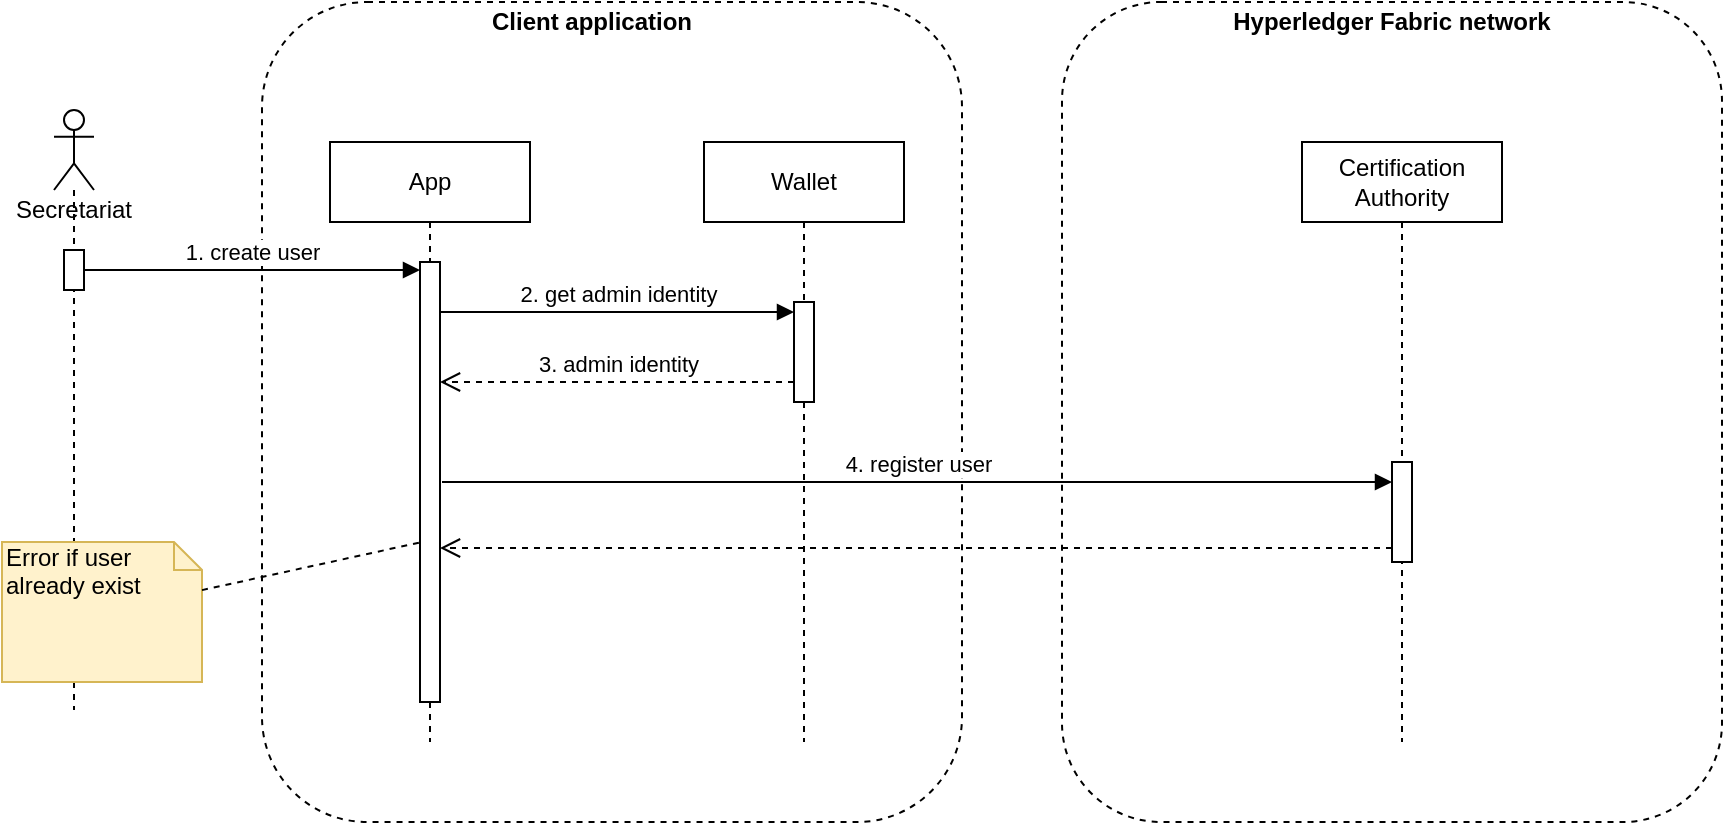 <mxfile version="13.6.4" type="device"><diagram id="8Kuhvap7KvWiUxs71a0d" name="Page-1"><mxGraphModel dx="1422" dy="777" grid="1" gridSize="10" guides="1" tooltips="1" connect="1" arrows="1" fold="1" page="1" pageScale="1" pageWidth="1169" pageHeight="827" math="0" shadow="0"><root><mxCell id="0"/><mxCell id="1" parent="0"/><mxCell id="umRRCxbHKGzIXXVKqV3B-15" value="" style="rounded=1;whiteSpace=wrap;html=1;fillColor=none;dashed=1;" parent="1" vertex="1"><mxGeometry x="630" y="60" width="330" height="410" as="geometry"/></mxCell><mxCell id="umRRCxbHKGzIXXVKqV3B-14" value="" style="rounded=1;whiteSpace=wrap;html=1;fillColor=none;dashed=1;" parent="1" vertex="1"><mxGeometry x="230" y="60" width="350" height="410" as="geometry"/></mxCell><mxCell id="umRRCxbHKGzIXXVKqV3B-1" value="App" style="shape=umlLifeline;perimeter=lifelinePerimeter;whiteSpace=wrap;html=1;container=1;collapsible=0;recursiveResize=0;outlineConnect=0;" parent="1" vertex="1"><mxGeometry x="264" y="130" width="100" height="300" as="geometry"/></mxCell><mxCell id="umRRCxbHKGzIXXVKqV3B-7" value="" style="html=1;points=[];perimeter=orthogonalPerimeter;" parent="umRRCxbHKGzIXXVKqV3B-1" vertex="1"><mxGeometry x="45" y="60" width="10" height="220" as="geometry"/></mxCell><mxCell id="umRRCxbHKGzIXXVKqV3B-2" value="Wallet" style="shape=umlLifeline;perimeter=lifelinePerimeter;whiteSpace=wrap;html=1;container=1;collapsible=0;recursiveResize=0;outlineConnect=0;" parent="1" vertex="1"><mxGeometry x="451" y="130" width="100" height="300" as="geometry"/></mxCell><mxCell id="umRRCxbHKGzIXXVKqV3B-11" value="" style="html=1;points=[];perimeter=orthogonalPerimeter;" parent="umRRCxbHKGzIXXVKqV3B-2" vertex="1"><mxGeometry x="45" y="80" width="10" height="50" as="geometry"/></mxCell><mxCell id="umRRCxbHKGzIXXVKqV3B-3" value="Certification&lt;br&gt;Authority" style="shape=umlLifeline;perimeter=lifelinePerimeter;whiteSpace=wrap;html=1;container=1;collapsible=0;recursiveResize=0;outlineConnect=0;" parent="1" vertex="1"><mxGeometry x="750" y="130" width="100" height="300" as="geometry"/></mxCell><mxCell id="umRRCxbHKGzIXXVKqV3B-10" value="" style="html=1;points=[];perimeter=orthogonalPerimeter;" parent="umRRCxbHKGzIXXVKqV3B-3" vertex="1"><mxGeometry x="45" y="160" width="10" height="50" as="geometry"/></mxCell><mxCell id="umRRCxbHKGzIXXVKqV3B-12" value="2. get admin identity" style="html=1;verticalAlign=bottom;endArrow=block;" parent="1" edge="1"><mxGeometry width="80" relative="1" as="geometry"><mxPoint x="319" y="215" as="sourcePoint"/><mxPoint x="496" y="215" as="targetPoint"/></mxGeometry></mxCell><mxCell id="umRRCxbHKGzIXXVKqV3B-13" value="3. admin identity" style="html=1;verticalAlign=bottom;endArrow=open;dashed=1;endSize=8;" parent="1" edge="1"><mxGeometry relative="1" as="geometry"><mxPoint x="496" y="250" as="sourcePoint"/><mxPoint x="319" y="250" as="targetPoint"/></mxGeometry></mxCell><mxCell id="umRRCxbHKGzIXXVKqV3B-16" value="&lt;b&gt;Client application&lt;/b&gt;" style="text;html=1;strokeColor=none;fillColor=none;align=center;verticalAlign=middle;whiteSpace=wrap;rounded=0;dashed=1;" parent="1" vertex="1"><mxGeometry x="340" y="60" width="110" height="20" as="geometry"/></mxCell><mxCell id="umRRCxbHKGzIXXVKqV3B-17" value="&lt;b&gt;Hyperledger Fabric network&lt;/b&gt;" style="text;html=1;strokeColor=none;fillColor=none;align=center;verticalAlign=middle;whiteSpace=wrap;rounded=0;dashed=1;" parent="1" vertex="1"><mxGeometry x="710" y="60" width="170" height="20" as="geometry"/></mxCell><mxCell id="B5FDzqw3h0z166Dc6GI1-1" value="Secretariat" style="shape=umlLifeline;participant=umlActor;perimeter=lifelinePerimeter;whiteSpace=wrap;html=1;container=1;collapsible=0;recursiveResize=0;verticalAlign=top;spacingTop=36;outlineConnect=0;size=40;" vertex="1" parent="1"><mxGeometry x="126" y="114" width="20" height="300" as="geometry"/></mxCell><mxCell id="B5FDzqw3h0z166Dc6GI1-5" value="" style="html=1;points=[];perimeter=orthogonalPerimeter;" vertex="1" parent="B5FDzqw3h0z166Dc6GI1-1"><mxGeometry x="5" y="70" width="10" height="20" as="geometry"/></mxCell><mxCell id="B5FDzqw3h0z166Dc6GI1-3" value="4. register user" style="html=1;verticalAlign=bottom;endArrow=block;exitX=1.1;exitY=0.5;exitDx=0;exitDy=0;exitPerimeter=0;" edge="1" parent="1" source="umRRCxbHKGzIXXVKqV3B-7" target="umRRCxbHKGzIXXVKqV3B-10"><mxGeometry width="80" relative="1" as="geometry"><mxPoint x="350" y="300" as="sourcePoint"/><mxPoint x="430" y="300" as="targetPoint"/></mxGeometry></mxCell><mxCell id="B5FDzqw3h0z166Dc6GI1-4" value="" style="html=1;verticalAlign=bottom;endArrow=open;dashed=1;endSize=8;" edge="1" parent="1" source="umRRCxbHKGzIXXVKqV3B-10"><mxGeometry relative="1" as="geometry"><mxPoint x="879" y="333" as="sourcePoint"/><mxPoint x="319" y="333" as="targetPoint"/></mxGeometry></mxCell><mxCell id="B5FDzqw3h0z166Dc6GI1-2" value="1. create user" style="html=1;verticalAlign=bottom;endArrow=block;" edge="1" parent="1" source="B5FDzqw3h0z166Dc6GI1-5" target="umRRCxbHKGzIXXVKqV3B-7"><mxGeometry width="80" relative="1" as="geometry"><mxPoint x="120" y="184" as="sourcePoint"/><mxPoint x="200" y="184" as="targetPoint"/></mxGeometry></mxCell><mxCell id="B5FDzqw3h0z166Dc6GI1-6" value="Error if user&lt;br&gt;already exist" style="shape=note;whiteSpace=wrap;html=1;size=14;verticalAlign=top;align=left;spacingTop=-6;fillColor=#fff2cc;strokeColor=#d6b656;" vertex="1" parent="1"><mxGeometry x="100" y="330" width="100" height="70" as="geometry"/></mxCell><mxCell id="B5FDzqw3h0z166Dc6GI1-7" value="" style="rounded=0;orthogonalLoop=1;jettySize=auto;html=1;endArrow=none;endFill=0;dashed=1;" edge="1" parent="1" source="B5FDzqw3h0z166Dc6GI1-6"><mxGeometry relative="1" as="geometry"><mxPoint x="200" y="356.488" as="sourcePoint"/><mxPoint x="310" y="330" as="targetPoint"/></mxGeometry></mxCell></root></mxGraphModel></diagram></mxfile>